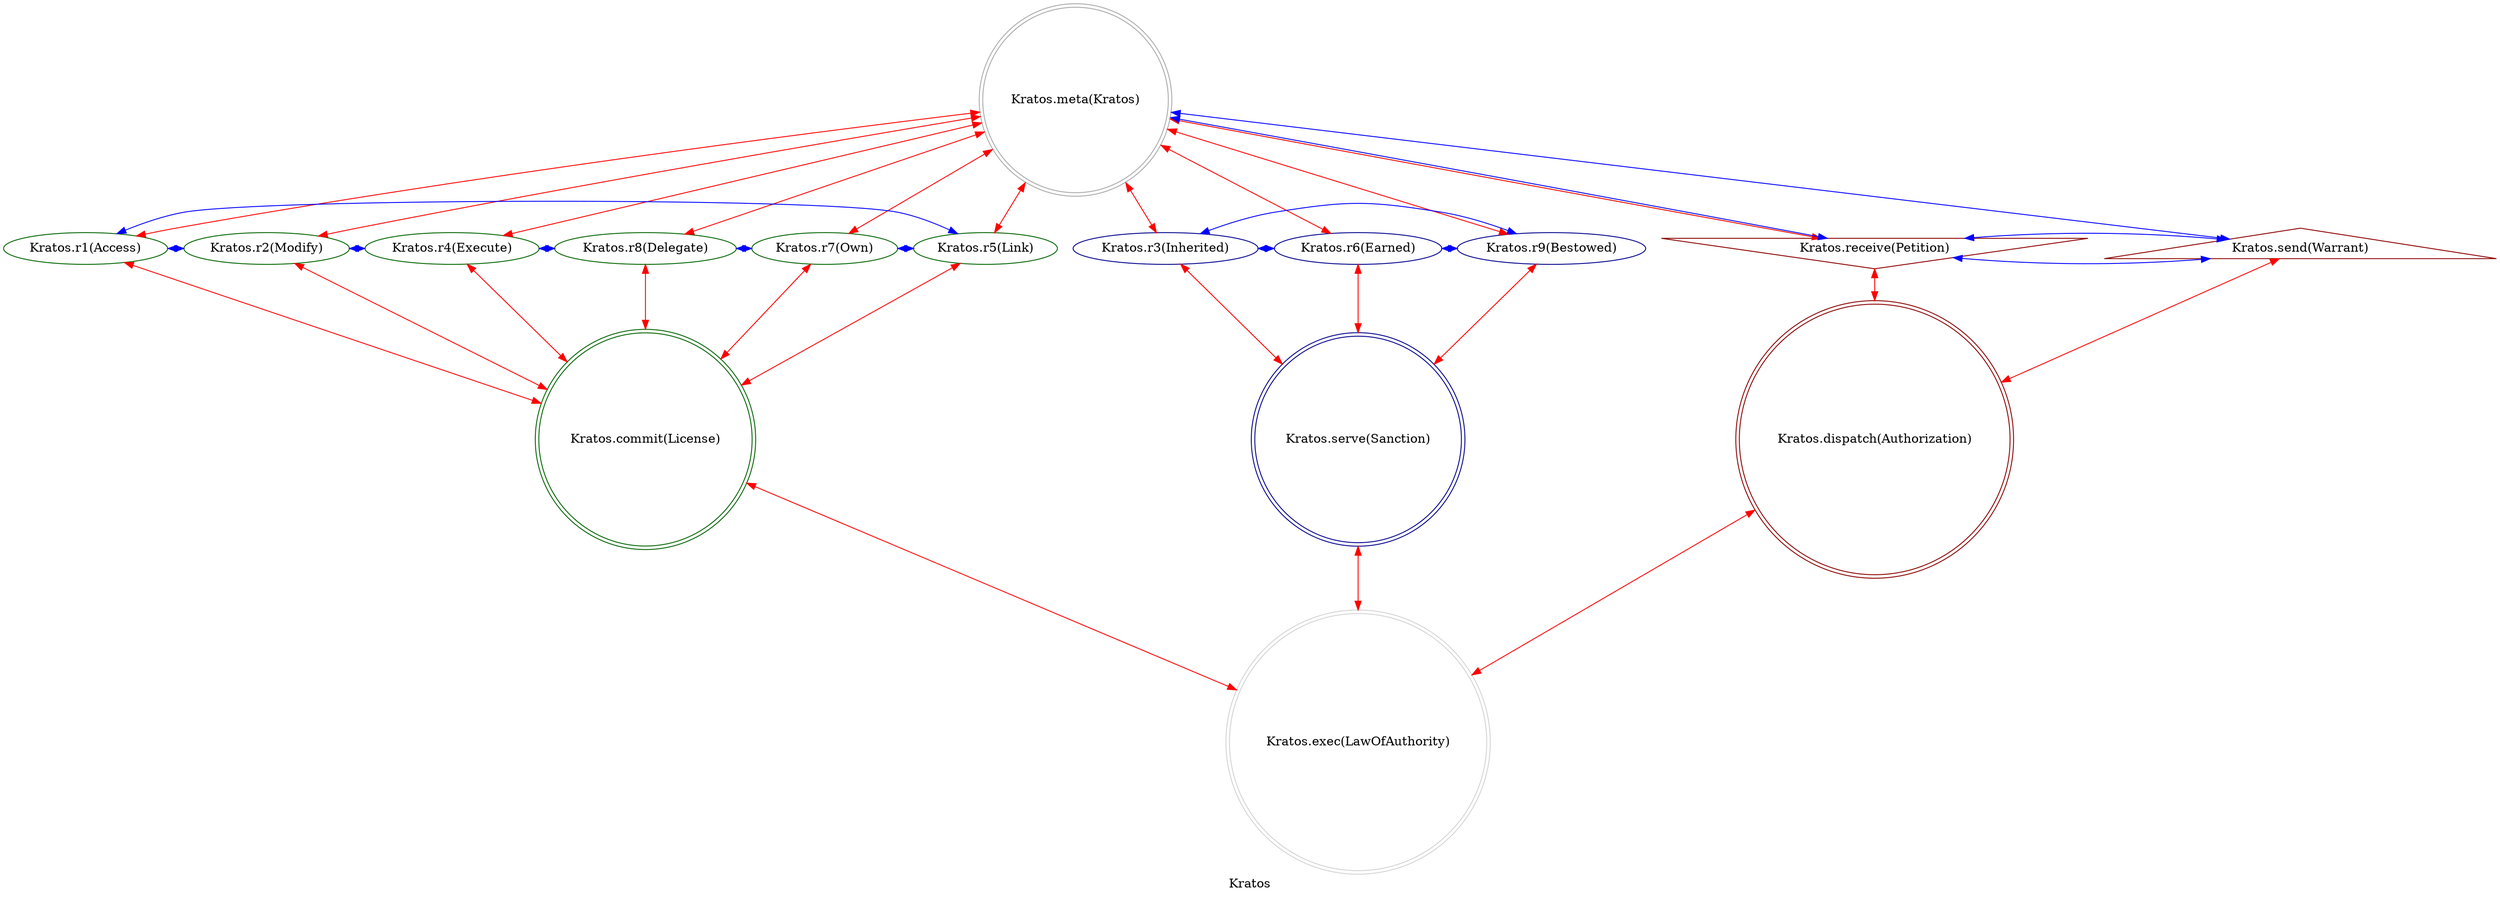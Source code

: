 strict digraph KratosFactor {
    label = "Kratos";
    comment = "The cosmic principle of authority, power, and legitimate governance in MythOS—governing all permissions, rights, and the structured exercise of influence.";

    0 -> {1 2 4 8 7 5 3 6 9 a b} [dir = both; color = "red";];
    {a b} -> c [dir = both; color = "red";];
    {1 2 4 8 7 5} -> d [dir = both; color = "red";];
    {3 6 9} -> e [dir = both; color = "red";];
    {c d e} -> f [dir = both; color = "red";];

    a -> b -> a [dir = both; color = "blue";];
    a -> 0 -> b [dir = both; color = "blue";];
    3 -> 6 -> 9 -> 3 [dir = both; color = "blue";];
    1 -> 2 -> 4 -> 8 -> 7 -> 5 -> 1 [dir = both; color = "blue";];

    subgraph {
        rank = same;
        0;
    }
    subgraph {
        rank = same;
        3;
        6;
        9;
        1;
        2;
        4;
        8;
        7;
        5;
        a;
        b;
    }
    subgraph {
        rank = same;
        c;
        d;
        e;
    }
    subgraph {
        rank = same;
        f;
    }

    a [label = "Kratos.receive(Petition)";comment = "Potential: Request for power—the initial appeal or claim for authority, permission, or the right to act within the cosmic order.";shape = invtriangle;color = darkred;];
    0 [label = "Kratos.meta(Kratos)";comment = "Abstract: Legitimate authority itself—the universal principle that power must be structured, justified, and exercised according to cosmic law.";shape = doublecircle;color = darkgray;];
    b [label = "Kratos.send(Warrant)";comment = "Manifest: Authorized action—the actualized permission, right, or mandate that enables specific exercises of power.";shape = triangle;color = darkred;];

    1 [label = "Kratos.r1(Access)";comment = "Initiation: Entry permission—the fundamental right to approach, perceive, or interact with protected domains or information.";color = darkgreen;];
    2 [label = "Kratos.r2(Modify)";comment = "Response: Alteration rights—the authority to change, transform, or reconfigure existing structures and states.";color = darkgreen;];
    4 [label = "Kratos.r4(Execute)";comment = "Integration: Action authority—the power to initiate processes, trigger effects, and set cosmic mechanisms in motion.";color = darkgreen;];
    8 [label = "Kratos.r8(Delegate)";comment = "Reflection: Power sharing—the capacity to transfer or grant authority to other entities while maintaining responsibility.";color = darkgreen;];
    7 [label = "Kratos.r7(Own)";comment = "Consolidation: Proprietary control—the exclusive rights of possession, stewardship, or dominion over domains and resources.";color = darkgreen;];
    5 [label = "Kratos.r5(Link)";comment = "Propagation: Connection rights—the authority to establish relationships, bind entities, and create systemic connections.";color = darkgreen;];

    3 [label = "Kratos.r3(Inherited)";comment = "Thesis: Lineage authority—power granted by birthright, tradition, or cosmic inheritance within established hierarchies.";color = darkblue;];
    6 [label = "Kratos.r6(Earned)";comment = "Antithesis: Meritocratic power—authority achieved through demonstrated capability, effort, or proven worth.";color = darkblue;];
    9 [label = "Kratos.r9(Bestowed)";comment = "Synthesis: Divine mandate—power granted by higher cosmic principles, earned through alignment with universal truth.";color = darkblue;];

    c [label = "Kratos.dispatch(Authorization)";comment = "Why-Who: Legitimacy source—the agents and principles that validate and grant authority within the cosmic order.";shape = doublecircle;color = darkred;];
    d [label = "Kratos.commit(License)";comment = "What-How: Formal permission—the specific terms, conditions, and scope of authorized action and power exercise.";shape = doublecircle;color = darkgreen;];
    e [label = "Kratos.serve(Sanction)";comment = "When-Where: Contextual validation—the spatiotemporal conditions and domains where authority applies and is recognized.";shape = doublecircle;color = darkblue;];
    f [label = "Kratos.exec(LawOfAuthority)";comment = "Which-Closure: Cosmic governance achieved—the universal principle that all power derives from and serves the cosmic order.";shape = doublecircle;color = lightgray;];
}